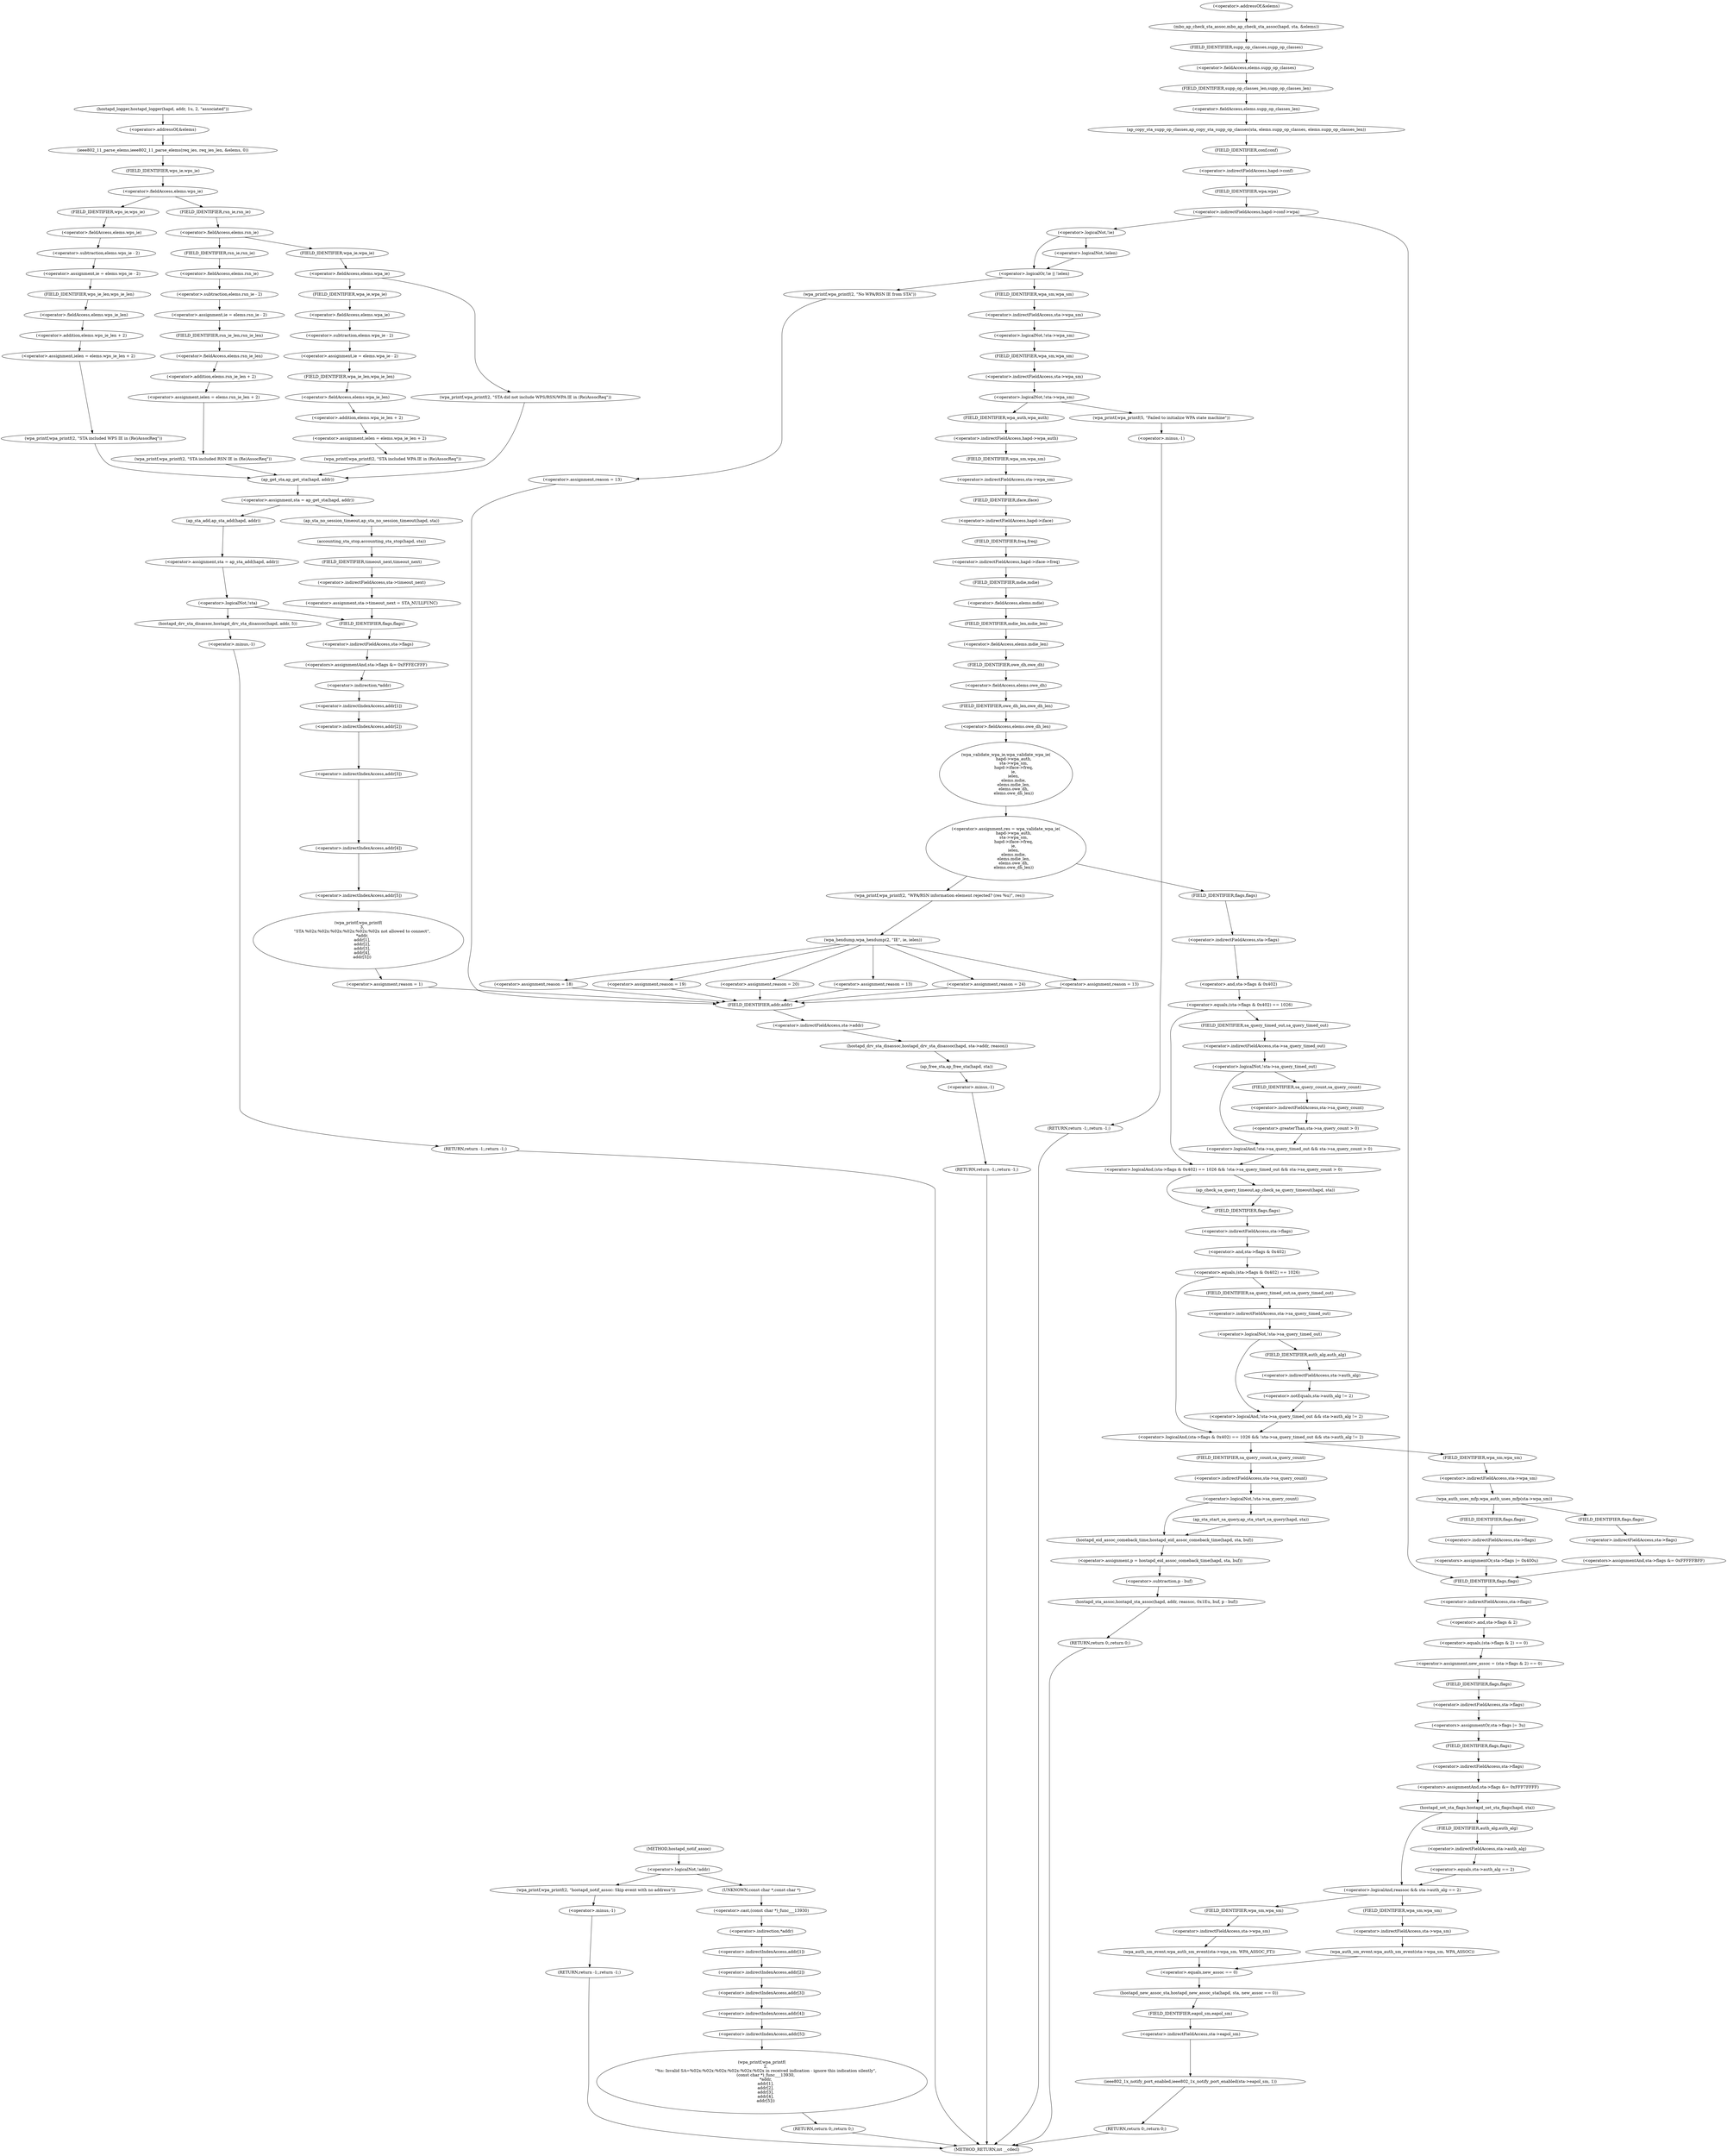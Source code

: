 digraph hostapd_notif_assoc {  
"1000127" [label = "(<operator>.logicalNot,!addr)" ]
"1000130" [label = "(wpa_printf,wpa_printf(2, \"hostapd_notif_assoc: Skip event with no address\"))" ]
"1000133" [label = "(RETURN,return -1;,return -1;)" ]
"1000134" [label = "(<operator>.minus,-1)" ]
"1000137" [label = "(wpa_printf,wpa_printf(\n      2,\n      \"%s: Invalid SA=%02x:%02x:%02x:%02x:%02x:%02x in received indication - ignore this indication silently\",\n      (const char *)_func___13930,\n      *addr,\n      addr[1],\n      addr[2],\n      addr[3],\n      addr[4],\n      addr[5]))" ]
"1000140" [label = "(<operator>.cast,(const char *)_func___13930)" ]
"1000141" [label = "(UNKNOWN,const char *,const char *)" ]
"1000143" [label = "(<operator>.indirection,*addr)" ]
"1000145" [label = "(<operator>.indirectIndexAccess,addr[1])" ]
"1000148" [label = "(<operator>.indirectIndexAccess,addr[2])" ]
"1000151" [label = "(<operator>.indirectIndexAccess,addr[3])" ]
"1000154" [label = "(<operator>.indirectIndexAccess,addr[4])" ]
"1000157" [label = "(<operator>.indirectIndexAccess,addr[5])" ]
"1000160" [label = "(RETURN,return 0;,return 0;)" ]
"1000162" [label = "(hostapd_logger,hostapd_logger(hapd, addr, 1u, 2, \"associated\"))" ]
"1000168" [label = "(ieee802_11_parse_elems,ieee802_11_parse_elems(req_ies, req_ies_len, &elems, 0))" ]
"1000171" [label = "(<operator>.addressOf,&elems)" ]
"1000175" [label = "(<operator>.fieldAccess,elems.wps_ie)" ]
"1000177" [label = "(FIELD_IDENTIFIER,wps_ie,wps_ie)" ]
"1000179" [label = "(<operator>.assignment,ie = elems.wps_ie - 2)" ]
"1000181" [label = "(<operator>.subtraction,elems.wps_ie - 2)" ]
"1000182" [label = "(<operator>.fieldAccess,elems.wps_ie)" ]
"1000184" [label = "(FIELD_IDENTIFIER,wps_ie,wps_ie)" ]
"1000186" [label = "(<operator>.assignment,ielen = elems.wps_ie_len + 2)" ]
"1000188" [label = "(<operator>.addition,elems.wps_ie_len + 2)" ]
"1000189" [label = "(<operator>.fieldAccess,elems.wps_ie_len)" ]
"1000191" [label = "(FIELD_IDENTIFIER,wps_ie_len,wps_ie_len)" ]
"1000193" [label = "(wpa_printf,wpa_printf(2, \"STA included WPS IE in (Re)AssocReq\"))" ]
"1000198" [label = "(<operator>.fieldAccess,elems.rsn_ie)" ]
"1000200" [label = "(FIELD_IDENTIFIER,rsn_ie,rsn_ie)" ]
"1000202" [label = "(<operator>.assignment,ie = elems.rsn_ie - 2)" ]
"1000204" [label = "(<operator>.subtraction,elems.rsn_ie - 2)" ]
"1000205" [label = "(<operator>.fieldAccess,elems.rsn_ie)" ]
"1000207" [label = "(FIELD_IDENTIFIER,rsn_ie,rsn_ie)" ]
"1000209" [label = "(<operator>.assignment,ielen = elems.rsn_ie_len + 2)" ]
"1000211" [label = "(<operator>.addition,elems.rsn_ie_len + 2)" ]
"1000212" [label = "(<operator>.fieldAccess,elems.rsn_ie_len)" ]
"1000214" [label = "(FIELD_IDENTIFIER,rsn_ie_len,rsn_ie_len)" ]
"1000216" [label = "(wpa_printf,wpa_printf(2, \"STA included RSN IE in (Re)AssocReq\"))" ]
"1000221" [label = "(<operator>.fieldAccess,elems.wpa_ie)" ]
"1000223" [label = "(FIELD_IDENTIFIER,wpa_ie,wpa_ie)" ]
"1000225" [label = "(<operator>.assignment,ie = elems.wpa_ie - 2)" ]
"1000227" [label = "(<operator>.subtraction,elems.wpa_ie - 2)" ]
"1000228" [label = "(<operator>.fieldAccess,elems.wpa_ie)" ]
"1000230" [label = "(FIELD_IDENTIFIER,wpa_ie,wpa_ie)" ]
"1000232" [label = "(<operator>.assignment,ielen = elems.wpa_ie_len + 2)" ]
"1000234" [label = "(<operator>.addition,elems.wpa_ie_len + 2)" ]
"1000235" [label = "(<operator>.fieldAccess,elems.wpa_ie_len)" ]
"1000237" [label = "(FIELD_IDENTIFIER,wpa_ie_len,wpa_ie_len)" ]
"1000239" [label = "(wpa_printf,wpa_printf(2, \"STA included WPA IE in (Re)AssocReq\"))" ]
"1000246" [label = "(wpa_printf,wpa_printf(2, \"STA did not include WPS/RSN/WPA IE in (Re)AssocReq\"))" ]
"1000249" [label = "(<operator>.assignment,sta = ap_get_sta(hapd, addr))" ]
"1000251" [label = "(ap_get_sta,ap_get_sta(hapd, addr))" ]
"1000257" [label = "(ap_sta_no_session_timeout,ap_sta_no_session_timeout(hapd, sta))" ]
"1000260" [label = "(accounting_sta_stop,accounting_sta_stop(hapd, sta))" ]
"1000263" [label = "(<operator>.assignment,sta->timeout_next = STA_NULLFUNC)" ]
"1000264" [label = "(<operator>.indirectFieldAccess,sta->timeout_next)" ]
"1000266" [label = "(FIELD_IDENTIFIER,timeout_next,timeout_next)" ]
"1000270" [label = "(<operator>.assignment,sta = ap_sta_add(hapd, addr))" ]
"1000272" [label = "(ap_sta_add,ap_sta_add(hapd, addr))" ]
"1000276" [label = "(<operator>.logicalNot,!sta)" ]
"1000279" [label = "(hostapd_drv_sta_disassoc,hostapd_drv_sta_disassoc(hapd, addr, 5))" ]
"1000283" [label = "(RETURN,return -1;,return -1;)" ]
"1000284" [label = "(<operator>.minus,-1)" ]
"1000286" [label = "(<operators>.assignmentAnd,sta->flags &= 0xFFFECFFF)" ]
"1000287" [label = "(<operator>.indirectFieldAccess,sta->flags)" ]
"1000289" [label = "(FIELD_IDENTIFIER,flags,flags)" ]
"1000292" [label = "(wpa_printf,wpa_printf(\n      3,\n      \"STA %02x:%02x:%02x:%02x:%02x:%02x not allowed to connect\",\n      *addr,\n      addr[1],\n      addr[2],\n      addr[3],\n      addr[4],\n      addr[5]))" ]
"1000295" [label = "(<operator>.indirection,*addr)" ]
"1000297" [label = "(<operator>.indirectIndexAccess,addr[1])" ]
"1000300" [label = "(<operator>.indirectIndexAccess,addr[2])" ]
"1000303" [label = "(<operator>.indirectIndexAccess,addr[3])" ]
"1000306" [label = "(<operator>.indirectIndexAccess,addr[4])" ]
"1000309" [label = "(<operator>.indirectIndexAccess,addr[5])" ]
"1000312" [label = "(<operator>.assignment,reason = 1)" ]
"1000316" [label = "(hostapd_drv_sta_disassoc,hostapd_drv_sta_disassoc(hapd, sta->addr, reason))" ]
"1000318" [label = "(<operator>.indirectFieldAccess,sta->addr)" ]
"1000320" [label = "(FIELD_IDENTIFIER,addr,addr)" ]
"1000322" [label = "(ap_free_sta,ap_free_sta(hapd, sta))" ]
"1000325" [label = "(RETURN,return -1;,return -1;)" ]
"1000326" [label = "(<operator>.minus,-1)" ]
"1000328" [label = "(mbo_ap_check_sta_assoc,mbo_ap_check_sta_assoc(hapd, sta, &elems))" ]
"1000331" [label = "(<operator>.addressOf,&elems)" ]
"1000333" [label = "(ap_copy_sta_supp_op_classes,ap_copy_sta_supp_op_classes(sta, elems.supp_op_classes, elems.supp_op_classes_len))" ]
"1000335" [label = "(<operator>.fieldAccess,elems.supp_op_classes)" ]
"1000337" [label = "(FIELD_IDENTIFIER,supp_op_classes,supp_op_classes)" ]
"1000338" [label = "(<operator>.fieldAccess,elems.supp_op_classes_len)" ]
"1000340" [label = "(FIELD_IDENTIFIER,supp_op_classes_len,supp_op_classes_len)" ]
"1000342" [label = "(<operator>.indirectFieldAccess,hapd->conf->wpa)" ]
"1000343" [label = "(<operator>.indirectFieldAccess,hapd->conf)" ]
"1000345" [label = "(FIELD_IDENTIFIER,conf,conf)" ]
"1000346" [label = "(FIELD_IDENTIFIER,wpa,wpa)" ]
"1000349" [label = "(<operator>.logicalOr,!ie || !ielen)" ]
"1000350" [label = "(<operator>.logicalNot,!ie)" ]
"1000352" [label = "(<operator>.logicalNot,!ielen)" ]
"1000355" [label = "(wpa_printf,wpa_printf(2, \"No WPA/RSN IE from STA\"))" ]
"1000358" [label = "(<operator>.assignment,reason = 13)" ]
"1000363" [label = "(<operator>.logicalNot,!sta->wpa_sm)" ]
"1000364" [label = "(<operator>.indirectFieldAccess,sta->wpa_sm)" ]
"1000366" [label = "(FIELD_IDENTIFIER,wpa_sm,wpa_sm)" ]
"1000368" [label = "(<operator>.logicalNot,!sta->wpa_sm)" ]
"1000369" [label = "(<operator>.indirectFieldAccess,sta->wpa_sm)" ]
"1000371" [label = "(FIELD_IDENTIFIER,wpa_sm,wpa_sm)" ]
"1000373" [label = "(wpa_printf,wpa_printf(5, \"Failed to initialize WPA state machine\"))" ]
"1000376" [label = "(RETURN,return -1;,return -1;)" ]
"1000377" [label = "(<operator>.minus,-1)" ]
"1000379" [label = "(<operator>.assignment,res = wpa_validate_wpa_ie(\n            hapd->wpa_auth,\n            sta->wpa_sm,\n            hapd->iface->freq,\n            ie,\n            ielen,\n            elems.mdie,\n            elems.mdie_len,\n            elems.owe_dh,\n            elems.owe_dh_len))" ]
"1000381" [label = "(wpa_validate_wpa_ie,wpa_validate_wpa_ie(\n            hapd->wpa_auth,\n            sta->wpa_sm,\n            hapd->iface->freq,\n            ie,\n            ielen,\n            elems.mdie,\n            elems.mdie_len,\n            elems.owe_dh,\n            elems.owe_dh_len))" ]
"1000382" [label = "(<operator>.indirectFieldAccess,hapd->wpa_auth)" ]
"1000384" [label = "(FIELD_IDENTIFIER,wpa_auth,wpa_auth)" ]
"1000385" [label = "(<operator>.indirectFieldAccess,sta->wpa_sm)" ]
"1000387" [label = "(FIELD_IDENTIFIER,wpa_sm,wpa_sm)" ]
"1000388" [label = "(<operator>.indirectFieldAccess,hapd->iface->freq)" ]
"1000389" [label = "(<operator>.indirectFieldAccess,hapd->iface)" ]
"1000391" [label = "(FIELD_IDENTIFIER,iface,iface)" ]
"1000392" [label = "(FIELD_IDENTIFIER,freq,freq)" ]
"1000395" [label = "(<operator>.fieldAccess,elems.mdie)" ]
"1000397" [label = "(FIELD_IDENTIFIER,mdie,mdie)" ]
"1000398" [label = "(<operator>.fieldAccess,elems.mdie_len)" ]
"1000400" [label = "(FIELD_IDENTIFIER,mdie_len,mdie_len)" ]
"1000401" [label = "(<operator>.fieldAccess,elems.owe_dh)" ]
"1000403" [label = "(FIELD_IDENTIFIER,owe_dh,owe_dh)" ]
"1000404" [label = "(<operator>.fieldAccess,elems.owe_dh_len)" ]
"1000406" [label = "(FIELD_IDENTIFIER,owe_dh_len,owe_dh_len)" ]
"1000410" [label = "(wpa_printf,wpa_printf(2, \"WPA/RSN information element rejected? (res %u)\", res))" ]
"1000414" [label = "(wpa_hexdump,wpa_hexdump(2, \"IE\", ie, ielen))" ]
"1000423" [label = "(<operator>.assignment,reason = 18)" ]
"1000428" [label = "(<operator>.assignment,reason = 19)" ]
"1000433" [label = "(<operator>.assignment,reason = 20)" ]
"1000438" [label = "(<operator>.assignment,reason = 13)" ]
"1000443" [label = "(<operator>.assignment,reason = 24)" ]
"1000448" [label = "(<operator>.assignment,reason = 13)" ]
"1000454" [label = "(<operator>.logicalAnd,(sta->flags & 0x402) == 1026 && !sta->sa_query_timed_out && sta->sa_query_count > 0)" ]
"1000455" [label = "(<operator>.equals,(sta->flags & 0x402) == 1026)" ]
"1000456" [label = "(<operator>.and,sta->flags & 0x402)" ]
"1000457" [label = "(<operator>.indirectFieldAccess,sta->flags)" ]
"1000459" [label = "(FIELD_IDENTIFIER,flags,flags)" ]
"1000462" [label = "(<operator>.logicalAnd,!sta->sa_query_timed_out && sta->sa_query_count > 0)" ]
"1000463" [label = "(<operator>.logicalNot,!sta->sa_query_timed_out)" ]
"1000464" [label = "(<operator>.indirectFieldAccess,sta->sa_query_timed_out)" ]
"1000466" [label = "(FIELD_IDENTIFIER,sa_query_timed_out,sa_query_timed_out)" ]
"1000467" [label = "(<operator>.greaterThan,sta->sa_query_count > 0)" ]
"1000468" [label = "(<operator>.indirectFieldAccess,sta->sa_query_count)" ]
"1000470" [label = "(FIELD_IDENTIFIER,sa_query_count,sa_query_count)" ]
"1000472" [label = "(ap_check_sa_query_timeout,ap_check_sa_query_timeout(hapd, sta))" ]
"1000476" [label = "(<operator>.logicalAnd,(sta->flags & 0x402) == 1026 && !sta->sa_query_timed_out && sta->auth_alg != 2)" ]
"1000477" [label = "(<operator>.equals,(sta->flags & 0x402) == 1026)" ]
"1000478" [label = "(<operator>.and,sta->flags & 0x402)" ]
"1000479" [label = "(<operator>.indirectFieldAccess,sta->flags)" ]
"1000481" [label = "(FIELD_IDENTIFIER,flags,flags)" ]
"1000484" [label = "(<operator>.logicalAnd,!sta->sa_query_timed_out && sta->auth_alg != 2)" ]
"1000485" [label = "(<operator>.logicalNot,!sta->sa_query_timed_out)" ]
"1000486" [label = "(<operator>.indirectFieldAccess,sta->sa_query_timed_out)" ]
"1000488" [label = "(FIELD_IDENTIFIER,sa_query_timed_out,sa_query_timed_out)" ]
"1000489" [label = "(<operator>.notEquals,sta->auth_alg != 2)" ]
"1000490" [label = "(<operator>.indirectFieldAccess,sta->auth_alg)" ]
"1000492" [label = "(FIELD_IDENTIFIER,auth_alg,auth_alg)" ]
"1000496" [label = "(<operator>.logicalNot,!sta->sa_query_count)" ]
"1000497" [label = "(<operator>.indirectFieldAccess,sta->sa_query_count)" ]
"1000499" [label = "(FIELD_IDENTIFIER,sa_query_count,sa_query_count)" ]
"1000500" [label = "(ap_sta_start_sa_query,ap_sta_start_sa_query(hapd, sta))" ]
"1000503" [label = "(<operator>.assignment,p = hostapd_eid_assoc_comeback_time(hapd, sta, buf))" ]
"1000505" [label = "(hostapd_eid_assoc_comeback_time,hostapd_eid_assoc_comeback_time(hapd, sta, buf))" ]
"1000509" [label = "(hostapd_sta_assoc,hostapd_sta_assoc(hapd, addr, reassoc, 0x1Eu, buf, p - buf))" ]
"1000515" [label = "(<operator>.subtraction,p - buf)" ]
"1000518" [label = "(RETURN,return 0;,return 0;)" ]
"1000521" [label = "(wpa_auth_uses_mfp,wpa_auth_uses_mfp(sta->wpa_sm))" ]
"1000522" [label = "(<operator>.indirectFieldAccess,sta->wpa_sm)" ]
"1000524" [label = "(FIELD_IDENTIFIER,wpa_sm,wpa_sm)" ]
"1000525" [label = "(<operators>.assignmentOr,sta->flags |= 0x400u)" ]
"1000526" [label = "(<operator>.indirectFieldAccess,sta->flags)" ]
"1000528" [label = "(FIELD_IDENTIFIER,flags,flags)" ]
"1000531" [label = "(<operators>.assignmentAnd,sta->flags &= 0xFFFFFBFF)" ]
"1000532" [label = "(<operator>.indirectFieldAccess,sta->flags)" ]
"1000534" [label = "(FIELD_IDENTIFIER,flags,flags)" ]
"1000536" [label = "(<operator>.assignment,new_assoc = (sta->flags & 2) == 0)" ]
"1000538" [label = "(<operator>.equals,(sta->flags & 2) == 0)" ]
"1000539" [label = "(<operator>.and,sta->flags & 2)" ]
"1000540" [label = "(<operator>.indirectFieldAccess,sta->flags)" ]
"1000542" [label = "(FIELD_IDENTIFIER,flags,flags)" ]
"1000545" [label = "(<operators>.assignmentOr,sta->flags |= 3u)" ]
"1000546" [label = "(<operator>.indirectFieldAccess,sta->flags)" ]
"1000548" [label = "(FIELD_IDENTIFIER,flags,flags)" ]
"1000550" [label = "(<operators>.assignmentAnd,sta->flags &= 0xFFF7FFFF)" ]
"1000551" [label = "(<operator>.indirectFieldAccess,sta->flags)" ]
"1000553" [label = "(FIELD_IDENTIFIER,flags,flags)" ]
"1000555" [label = "(hostapd_set_sta_flags,hostapd_set_sta_flags(hapd, sta))" ]
"1000559" [label = "(<operator>.logicalAnd,reassoc && sta->auth_alg == 2)" ]
"1000561" [label = "(<operator>.equals,sta->auth_alg == 2)" ]
"1000562" [label = "(<operator>.indirectFieldAccess,sta->auth_alg)" ]
"1000564" [label = "(FIELD_IDENTIFIER,auth_alg,auth_alg)" ]
"1000566" [label = "(wpa_auth_sm_event,wpa_auth_sm_event(sta->wpa_sm, WPA_ASSOC_FT))" ]
"1000567" [label = "(<operator>.indirectFieldAccess,sta->wpa_sm)" ]
"1000569" [label = "(FIELD_IDENTIFIER,wpa_sm,wpa_sm)" ]
"1000572" [label = "(wpa_auth_sm_event,wpa_auth_sm_event(sta->wpa_sm, WPA_ASSOC))" ]
"1000573" [label = "(<operator>.indirectFieldAccess,sta->wpa_sm)" ]
"1000575" [label = "(FIELD_IDENTIFIER,wpa_sm,wpa_sm)" ]
"1000577" [label = "(hostapd_new_assoc_sta,hostapd_new_assoc_sta(hapd, sta, new_assoc == 0))" ]
"1000580" [label = "(<operator>.equals,new_assoc == 0)" ]
"1000583" [label = "(ieee802_1x_notify_port_enabled,ieee802_1x_notify_port_enabled(sta->eapol_sm, 1))" ]
"1000584" [label = "(<operator>.indirectFieldAccess,sta->eapol_sm)" ]
"1000586" [label = "(FIELD_IDENTIFIER,eapol_sm,eapol_sm)" ]
"1000588" [label = "(RETURN,return 0;,return 0;)" ]
"1000110" [label = "(METHOD,hostapd_notif_assoc)" ]
"1000590" [label = "(METHOD_RETURN,int __cdecl)" ]
  "1000127" -> "1000130" 
  "1000127" -> "1000141" 
  "1000130" -> "1000134" 
  "1000133" -> "1000590" 
  "1000134" -> "1000133" 
  "1000137" -> "1000160" 
  "1000140" -> "1000143" 
  "1000141" -> "1000140" 
  "1000143" -> "1000145" 
  "1000145" -> "1000148" 
  "1000148" -> "1000151" 
  "1000151" -> "1000154" 
  "1000154" -> "1000157" 
  "1000157" -> "1000137" 
  "1000160" -> "1000590" 
  "1000162" -> "1000171" 
  "1000168" -> "1000177" 
  "1000171" -> "1000168" 
  "1000175" -> "1000184" 
  "1000175" -> "1000200" 
  "1000177" -> "1000175" 
  "1000179" -> "1000191" 
  "1000181" -> "1000179" 
  "1000182" -> "1000181" 
  "1000184" -> "1000182" 
  "1000186" -> "1000193" 
  "1000188" -> "1000186" 
  "1000189" -> "1000188" 
  "1000191" -> "1000189" 
  "1000193" -> "1000251" 
  "1000198" -> "1000207" 
  "1000198" -> "1000223" 
  "1000200" -> "1000198" 
  "1000202" -> "1000214" 
  "1000204" -> "1000202" 
  "1000205" -> "1000204" 
  "1000207" -> "1000205" 
  "1000209" -> "1000216" 
  "1000211" -> "1000209" 
  "1000212" -> "1000211" 
  "1000214" -> "1000212" 
  "1000216" -> "1000251" 
  "1000221" -> "1000230" 
  "1000221" -> "1000246" 
  "1000223" -> "1000221" 
  "1000225" -> "1000237" 
  "1000227" -> "1000225" 
  "1000228" -> "1000227" 
  "1000230" -> "1000228" 
  "1000232" -> "1000239" 
  "1000234" -> "1000232" 
  "1000235" -> "1000234" 
  "1000237" -> "1000235" 
  "1000239" -> "1000251" 
  "1000246" -> "1000251" 
  "1000249" -> "1000257" 
  "1000249" -> "1000272" 
  "1000251" -> "1000249" 
  "1000257" -> "1000260" 
  "1000260" -> "1000266" 
  "1000263" -> "1000289" 
  "1000264" -> "1000263" 
  "1000266" -> "1000264" 
  "1000270" -> "1000276" 
  "1000272" -> "1000270" 
  "1000276" -> "1000279" 
  "1000276" -> "1000289" 
  "1000279" -> "1000284" 
  "1000283" -> "1000590" 
  "1000284" -> "1000283" 
  "1000286" -> "1000295" 
  "1000287" -> "1000286" 
  "1000289" -> "1000287" 
  "1000292" -> "1000312" 
  "1000295" -> "1000297" 
  "1000297" -> "1000300" 
  "1000300" -> "1000303" 
  "1000303" -> "1000306" 
  "1000306" -> "1000309" 
  "1000309" -> "1000292" 
  "1000312" -> "1000320" 
  "1000316" -> "1000322" 
  "1000318" -> "1000316" 
  "1000320" -> "1000318" 
  "1000322" -> "1000326" 
  "1000325" -> "1000590" 
  "1000326" -> "1000325" 
  "1000328" -> "1000337" 
  "1000331" -> "1000328" 
  "1000333" -> "1000345" 
  "1000335" -> "1000340" 
  "1000337" -> "1000335" 
  "1000338" -> "1000333" 
  "1000340" -> "1000338" 
  "1000342" -> "1000350" 
  "1000342" -> "1000542" 
  "1000343" -> "1000346" 
  "1000345" -> "1000343" 
  "1000346" -> "1000342" 
  "1000349" -> "1000355" 
  "1000349" -> "1000366" 
  "1000350" -> "1000349" 
  "1000350" -> "1000352" 
  "1000352" -> "1000349" 
  "1000355" -> "1000358" 
  "1000358" -> "1000320" 
  "1000363" -> "1000371" 
  "1000364" -> "1000363" 
  "1000366" -> "1000364" 
  "1000368" -> "1000373" 
  "1000368" -> "1000384" 
  "1000369" -> "1000368" 
  "1000371" -> "1000369" 
  "1000373" -> "1000377" 
  "1000376" -> "1000590" 
  "1000377" -> "1000376" 
  "1000379" -> "1000410" 
  "1000379" -> "1000459" 
  "1000381" -> "1000379" 
  "1000382" -> "1000387" 
  "1000384" -> "1000382" 
  "1000385" -> "1000391" 
  "1000387" -> "1000385" 
  "1000388" -> "1000397" 
  "1000389" -> "1000392" 
  "1000391" -> "1000389" 
  "1000392" -> "1000388" 
  "1000395" -> "1000400" 
  "1000397" -> "1000395" 
  "1000398" -> "1000403" 
  "1000400" -> "1000398" 
  "1000401" -> "1000406" 
  "1000403" -> "1000401" 
  "1000404" -> "1000381" 
  "1000406" -> "1000404" 
  "1000410" -> "1000414" 
  "1000414" -> "1000423" 
  "1000414" -> "1000428" 
  "1000414" -> "1000433" 
  "1000414" -> "1000438" 
  "1000414" -> "1000443" 
  "1000414" -> "1000448" 
  "1000423" -> "1000320" 
  "1000428" -> "1000320" 
  "1000433" -> "1000320" 
  "1000438" -> "1000320" 
  "1000443" -> "1000320" 
  "1000448" -> "1000320" 
  "1000454" -> "1000472" 
  "1000454" -> "1000481" 
  "1000455" -> "1000454" 
  "1000455" -> "1000466" 
  "1000456" -> "1000455" 
  "1000457" -> "1000456" 
  "1000459" -> "1000457" 
  "1000462" -> "1000454" 
  "1000463" -> "1000462" 
  "1000463" -> "1000470" 
  "1000464" -> "1000463" 
  "1000466" -> "1000464" 
  "1000467" -> "1000462" 
  "1000468" -> "1000467" 
  "1000470" -> "1000468" 
  "1000472" -> "1000481" 
  "1000476" -> "1000499" 
  "1000476" -> "1000524" 
  "1000477" -> "1000476" 
  "1000477" -> "1000488" 
  "1000478" -> "1000477" 
  "1000479" -> "1000478" 
  "1000481" -> "1000479" 
  "1000484" -> "1000476" 
  "1000485" -> "1000484" 
  "1000485" -> "1000492" 
  "1000486" -> "1000485" 
  "1000488" -> "1000486" 
  "1000489" -> "1000484" 
  "1000490" -> "1000489" 
  "1000492" -> "1000490" 
  "1000496" -> "1000500" 
  "1000496" -> "1000505" 
  "1000497" -> "1000496" 
  "1000499" -> "1000497" 
  "1000500" -> "1000505" 
  "1000503" -> "1000515" 
  "1000505" -> "1000503" 
  "1000509" -> "1000518" 
  "1000515" -> "1000509" 
  "1000518" -> "1000590" 
  "1000521" -> "1000528" 
  "1000521" -> "1000534" 
  "1000522" -> "1000521" 
  "1000524" -> "1000522" 
  "1000525" -> "1000542" 
  "1000526" -> "1000525" 
  "1000528" -> "1000526" 
  "1000531" -> "1000542" 
  "1000532" -> "1000531" 
  "1000534" -> "1000532" 
  "1000536" -> "1000548" 
  "1000538" -> "1000536" 
  "1000539" -> "1000538" 
  "1000540" -> "1000539" 
  "1000542" -> "1000540" 
  "1000545" -> "1000553" 
  "1000546" -> "1000545" 
  "1000548" -> "1000546" 
  "1000550" -> "1000555" 
  "1000551" -> "1000550" 
  "1000553" -> "1000551" 
  "1000555" -> "1000559" 
  "1000555" -> "1000564" 
  "1000559" -> "1000569" 
  "1000559" -> "1000575" 
  "1000561" -> "1000559" 
  "1000562" -> "1000561" 
  "1000564" -> "1000562" 
  "1000566" -> "1000580" 
  "1000567" -> "1000566" 
  "1000569" -> "1000567" 
  "1000572" -> "1000580" 
  "1000573" -> "1000572" 
  "1000575" -> "1000573" 
  "1000577" -> "1000586" 
  "1000580" -> "1000577" 
  "1000583" -> "1000588" 
  "1000584" -> "1000583" 
  "1000586" -> "1000584" 
  "1000588" -> "1000590" 
  "1000110" -> "1000127" 
}
